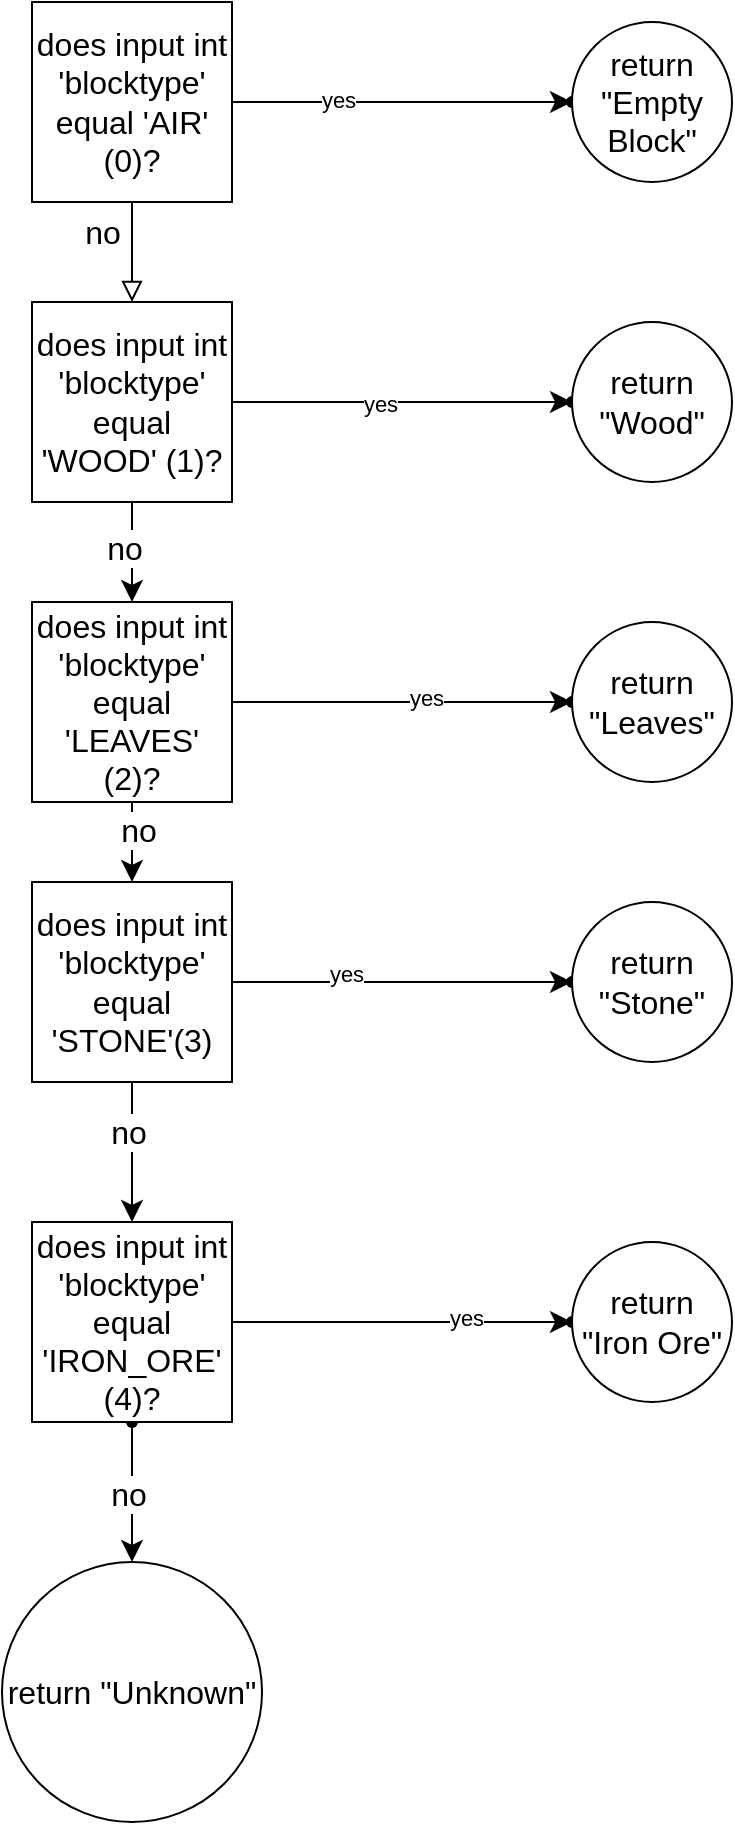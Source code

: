 <mxfile version="21.8.1" type="device">
  <diagram id="C5RBs43oDa-KdzZeNtuy" name="Page-1">
    <mxGraphModel dx="1282" dy="577" grid="1" gridSize="10" guides="1" tooltips="1" connect="1" arrows="1" fold="1" page="1" pageScale="1" pageWidth="827" pageHeight="1169" math="0" shadow="0">
      <root>
        <mxCell id="WIyWlLk6GJQsqaUBKTNV-0" />
        <mxCell id="WIyWlLk6GJQsqaUBKTNV-1" parent="WIyWlLk6GJQsqaUBKTNV-0" />
        <mxCell id="WIyWlLk6GJQsqaUBKTNV-2" value="" style="rounded=0;html=1;jettySize=auto;orthogonalLoop=1;fontSize=11;endArrow=block;endFill=0;endSize=8;strokeWidth=1;shadow=0;labelBackgroundColor=none;edgeStyle=orthogonalEdgeStyle;" parent="WIyWlLk6GJQsqaUBKTNV-1" edge="1">
          <mxGeometry relative="1" as="geometry">
            <mxPoint x="220" y="120" as="sourcePoint" />
            <mxPoint x="220" y="170" as="targetPoint" />
          </mxGeometry>
        </mxCell>
        <mxCell id="Dmv6n7IJ7dX6tq_2Zw9q-16" value="" style="edgeStyle=none;curved=1;rounded=0;orthogonalLoop=1;jettySize=auto;html=1;fontSize=12;startSize=8;endSize=8;" parent="WIyWlLk6GJQsqaUBKTNV-1" source="Dmv6n7IJ7dX6tq_2Zw9q-5" target="Dmv6n7IJ7dX6tq_2Zw9q-15" edge="1">
          <mxGeometry relative="1" as="geometry" />
        </mxCell>
        <mxCell id="Dmv6n7IJ7dX6tq_2Zw9q-17" value="no" style="edgeLabel;html=1;align=center;verticalAlign=middle;resizable=0;points=[];fontSize=16;" parent="Dmv6n7IJ7dX6tq_2Zw9q-16" vertex="1" connectable="0">
          <mxGeometry x="-0.32" y="3" relative="1" as="geometry">
            <mxPoint as="offset" />
          </mxGeometry>
        </mxCell>
        <mxCell id="Dmv6n7IJ7dX6tq_2Zw9q-27" value="" style="edgeStyle=none;curved=1;rounded=0;orthogonalLoop=1;jettySize=auto;html=1;fontSize=12;startSize=8;endSize=8;" parent="WIyWlLk6GJQsqaUBKTNV-1" source="Dmv6n7IJ7dX6tq_2Zw9q-5" target="Dmv6n7IJ7dX6tq_2Zw9q-26" edge="1">
          <mxGeometry relative="1" as="geometry" />
        </mxCell>
        <mxCell id="CCKQvJAvMX6h98q0rVN2-2" value="yes" style="edgeLabel;html=1;align=center;verticalAlign=middle;resizable=0;points=[];" vertex="1" connectable="0" parent="Dmv6n7IJ7dX6tq_2Zw9q-27">
          <mxGeometry x="0.139" y="2" relative="1" as="geometry">
            <mxPoint as="offset" />
          </mxGeometry>
        </mxCell>
        <mxCell id="Dmv6n7IJ7dX6tq_2Zw9q-5" value="does input int &#39;blocktype&#39; equal &#39;LEAVES&#39; (2)?" style="whiteSpace=wrap;html=1;aspect=fixed;fontSize=16;" parent="WIyWlLk6GJQsqaUBKTNV-1" vertex="1">
          <mxGeometry x="170" y="320" width="100" height="100" as="geometry" />
        </mxCell>
        <mxCell id="Dmv6n7IJ7dX6tq_2Zw9q-12" value="" style="edgeStyle=none;curved=1;rounded=0;orthogonalLoop=1;jettySize=auto;html=1;fontSize=12;startSize=8;endSize=8;" parent="WIyWlLk6GJQsqaUBKTNV-1" source="Dmv6n7IJ7dX6tq_2Zw9q-6" target="Dmv6n7IJ7dX6tq_2Zw9q-5" edge="1">
          <mxGeometry relative="1" as="geometry" />
        </mxCell>
        <mxCell id="Dmv6n7IJ7dX6tq_2Zw9q-13" value="no" style="edgeLabel;html=1;align=center;verticalAlign=middle;resizable=0;points=[];fontSize=16;" parent="Dmv6n7IJ7dX6tq_2Zw9q-12" vertex="1" connectable="0">
          <mxGeometry x="-0.08" y="-4" relative="1" as="geometry">
            <mxPoint as="offset" />
          </mxGeometry>
        </mxCell>
        <mxCell id="Dmv6n7IJ7dX6tq_2Zw9q-25" value="" style="edgeStyle=none;curved=1;rounded=0;orthogonalLoop=1;jettySize=auto;html=1;fontSize=12;startSize=8;endSize=8;" parent="WIyWlLk6GJQsqaUBKTNV-1" source="Dmv6n7IJ7dX6tq_2Zw9q-6" target="Dmv6n7IJ7dX6tq_2Zw9q-24" edge="1">
          <mxGeometry relative="1" as="geometry" />
        </mxCell>
        <mxCell id="CCKQvJAvMX6h98q0rVN2-1" value="yes" style="edgeLabel;html=1;align=center;verticalAlign=middle;resizable=0;points=[];" vertex="1" connectable="0" parent="Dmv6n7IJ7dX6tq_2Zw9q-25">
          <mxGeometry x="-0.132" y="-1" relative="1" as="geometry">
            <mxPoint as="offset" />
          </mxGeometry>
        </mxCell>
        <mxCell id="Dmv6n7IJ7dX6tq_2Zw9q-6" value="does input int &#39;blocktype&#39; equal &#39;WOOD&#39; (1)?" style="whiteSpace=wrap;html=1;aspect=fixed;fontSize=16;" parent="WIyWlLk6GJQsqaUBKTNV-1" vertex="1">
          <mxGeometry x="170" y="170" width="100" height="100" as="geometry" />
        </mxCell>
        <mxCell id="Dmv6n7IJ7dX6tq_2Zw9q-8" value="no" style="text;html=1;align=center;verticalAlign=middle;resizable=0;points=[];autosize=1;strokeColor=none;fillColor=none;fontSize=16;" parent="WIyWlLk6GJQsqaUBKTNV-1" vertex="1">
          <mxGeometry x="185" y="120" width="40" height="30" as="geometry" />
        </mxCell>
        <mxCell id="Dmv6n7IJ7dX6tq_2Zw9q-23" value="" style="edgeStyle=none;curved=1;rounded=0;orthogonalLoop=1;jettySize=auto;html=1;fontSize=12;startSize=8;endSize=8;" parent="WIyWlLk6GJQsqaUBKTNV-1" source="Dmv6n7IJ7dX6tq_2Zw9q-14" target="Dmv6n7IJ7dX6tq_2Zw9q-22" edge="1">
          <mxGeometry relative="1" as="geometry" />
        </mxCell>
        <mxCell id="CCKQvJAvMX6h98q0rVN2-0" value="yes" style="edgeLabel;html=1;align=center;verticalAlign=middle;resizable=0;points=[];" vertex="1" connectable="0" parent="Dmv6n7IJ7dX6tq_2Zw9q-23">
          <mxGeometry x="-0.377" y="1" relative="1" as="geometry">
            <mxPoint as="offset" />
          </mxGeometry>
        </mxCell>
        <mxCell id="Dmv6n7IJ7dX6tq_2Zw9q-14" value="does input int &#39;blocktype&#39; equal &#39;AIR&#39; (0)?" style="whiteSpace=wrap;html=1;aspect=fixed;fontSize=16;" parent="WIyWlLk6GJQsqaUBKTNV-1" vertex="1">
          <mxGeometry x="170" y="20" width="100" height="100" as="geometry" />
        </mxCell>
        <mxCell id="Dmv6n7IJ7dX6tq_2Zw9q-19" value="" style="edgeStyle=none;curved=1;rounded=0;orthogonalLoop=1;jettySize=auto;html=1;fontSize=12;startSize=8;endSize=8;" parent="WIyWlLk6GJQsqaUBKTNV-1" source="Dmv6n7IJ7dX6tq_2Zw9q-15" edge="1">
          <mxGeometry relative="1" as="geometry">
            <mxPoint x="220" y="630" as="targetPoint" />
          </mxGeometry>
        </mxCell>
        <mxCell id="Dmv6n7IJ7dX6tq_2Zw9q-20" value="no" style="edgeLabel;html=1;align=center;verticalAlign=middle;resizable=0;points=[];fontSize=16;" parent="Dmv6n7IJ7dX6tq_2Zw9q-19" vertex="1" connectable="0">
          <mxGeometry x="-0.298" y="-2" relative="1" as="geometry">
            <mxPoint as="offset" />
          </mxGeometry>
        </mxCell>
        <mxCell id="Dmv6n7IJ7dX6tq_2Zw9q-29" value="" style="edgeStyle=none;curved=1;rounded=0;orthogonalLoop=1;jettySize=auto;html=1;fontSize=12;startSize=8;endSize=8;" parent="WIyWlLk6GJQsqaUBKTNV-1" source="Dmv6n7IJ7dX6tq_2Zw9q-15" target="Dmv6n7IJ7dX6tq_2Zw9q-28" edge="1">
          <mxGeometry relative="1" as="geometry" />
        </mxCell>
        <mxCell id="CCKQvJAvMX6h98q0rVN2-3" value="yes" style="edgeLabel;html=1;align=center;verticalAlign=middle;resizable=0;points=[];" vertex="1" connectable="0" parent="Dmv6n7IJ7dX6tq_2Zw9q-29">
          <mxGeometry x="-0.332" y="4" relative="1" as="geometry">
            <mxPoint as="offset" />
          </mxGeometry>
        </mxCell>
        <mxCell id="Dmv6n7IJ7dX6tq_2Zw9q-15" value="does input int &#39;blocktype&#39; equal &#39;STONE&#39;(3)" style="whiteSpace=wrap;html=1;aspect=fixed;fontSize=16;" parent="WIyWlLk6GJQsqaUBKTNV-1" vertex="1">
          <mxGeometry x="170" y="460" width="100" height="100" as="geometry" />
        </mxCell>
        <mxCell id="Dmv6n7IJ7dX6tq_2Zw9q-34" value="" style="edgeStyle=none;curved=1;rounded=0;orthogonalLoop=1;jettySize=auto;html=1;fontSize=12;startSize=8;endSize=8;" parent="WIyWlLk6GJQsqaUBKTNV-1" source="Dmv6n7IJ7dX6tq_2Zw9q-18" edge="1">
          <mxGeometry relative="1" as="geometry">
            <mxPoint x="220" y="800" as="targetPoint" />
          </mxGeometry>
        </mxCell>
        <mxCell id="Dmv6n7IJ7dX6tq_2Zw9q-35" value="no" style="edgeLabel;html=1;align=center;verticalAlign=middle;resizable=0;points=[];fontSize=16;" parent="Dmv6n7IJ7dX6tq_2Zw9q-34" vertex="1" connectable="0">
          <mxGeometry x="0.017" y="-2" relative="1" as="geometry">
            <mxPoint as="offset" />
          </mxGeometry>
        </mxCell>
        <mxCell id="Dmv6n7IJ7dX6tq_2Zw9q-18" value="" style="shape=waypoint;sketch=0;size=6;pointerEvents=1;points=[];fillColor=default;resizable=0;rotatable=0;perimeter=centerPerimeter;snapToPoint=1;fontSize=16;" parent="WIyWlLk6GJQsqaUBKTNV-1" vertex="1">
          <mxGeometry x="210" y="720" width="20" height="20" as="geometry" />
        </mxCell>
        <mxCell id="Dmv6n7IJ7dX6tq_2Zw9q-31" value="" style="edgeStyle=none;curved=1;rounded=0;orthogonalLoop=1;jettySize=auto;html=1;fontSize=12;startSize=8;endSize=8;" parent="WIyWlLk6GJQsqaUBKTNV-1" source="Dmv6n7IJ7dX6tq_2Zw9q-21" target="Dmv6n7IJ7dX6tq_2Zw9q-30" edge="1">
          <mxGeometry relative="1" as="geometry" />
        </mxCell>
        <mxCell id="CCKQvJAvMX6h98q0rVN2-4" value="yes" style="edgeLabel;html=1;align=center;verticalAlign=middle;resizable=0;points=[];" vertex="1" connectable="0" parent="Dmv6n7IJ7dX6tq_2Zw9q-31">
          <mxGeometry x="0.374" y="2" relative="1" as="geometry">
            <mxPoint as="offset" />
          </mxGeometry>
        </mxCell>
        <mxCell id="Dmv6n7IJ7dX6tq_2Zw9q-21" value="does input int &#39;blocktype&#39; equal &#39;IRON_ORE&#39; (4)?" style="whiteSpace=wrap;html=1;aspect=fixed;fontSize=16;" parent="WIyWlLk6GJQsqaUBKTNV-1" vertex="1">
          <mxGeometry x="170" y="630" width="100" height="100" as="geometry" />
        </mxCell>
        <mxCell id="Dmv6n7IJ7dX6tq_2Zw9q-22" value="" style="shape=waypoint;sketch=0;size=6;pointerEvents=1;points=[];fillColor=default;resizable=0;rotatable=0;perimeter=centerPerimeter;snapToPoint=1;fontSize=16;" parent="WIyWlLk6GJQsqaUBKTNV-1" vertex="1">
          <mxGeometry x="430" y="60" width="20" height="20" as="geometry" />
        </mxCell>
        <mxCell id="Dmv6n7IJ7dX6tq_2Zw9q-24" value="" style="shape=waypoint;sketch=0;size=6;pointerEvents=1;points=[];fillColor=default;resizable=0;rotatable=0;perimeter=centerPerimeter;snapToPoint=1;fontSize=16;" parent="WIyWlLk6GJQsqaUBKTNV-1" vertex="1">
          <mxGeometry x="430" y="210" width="20" height="20" as="geometry" />
        </mxCell>
        <mxCell id="Dmv6n7IJ7dX6tq_2Zw9q-26" value="" style="shape=waypoint;sketch=0;size=6;pointerEvents=1;points=[];fillColor=default;resizable=0;rotatable=0;perimeter=centerPerimeter;snapToPoint=1;fontSize=16;" parent="WIyWlLk6GJQsqaUBKTNV-1" vertex="1">
          <mxGeometry x="430" y="360" width="20" height="20" as="geometry" />
        </mxCell>
        <mxCell id="Dmv6n7IJ7dX6tq_2Zw9q-28" value="" style="shape=waypoint;sketch=0;size=6;pointerEvents=1;points=[];fillColor=default;resizable=0;rotatable=0;perimeter=centerPerimeter;snapToPoint=1;fontSize=16;" parent="WIyWlLk6GJQsqaUBKTNV-1" vertex="1">
          <mxGeometry x="430" y="500" width="20" height="20" as="geometry" />
        </mxCell>
        <mxCell id="Dmv6n7IJ7dX6tq_2Zw9q-30" value="" style="shape=waypoint;sketch=0;size=6;pointerEvents=1;points=[];fillColor=default;resizable=0;rotatable=0;perimeter=centerPerimeter;snapToPoint=1;fontSize=16;" parent="WIyWlLk6GJQsqaUBKTNV-1" vertex="1">
          <mxGeometry x="430" y="670" width="20" height="20" as="geometry" />
        </mxCell>
        <mxCell id="Dmv6n7IJ7dX6tq_2Zw9q-36" value="return &quot;Unknown&quot;" style="ellipse;whiteSpace=wrap;html=1;aspect=fixed;fontSize=16;" parent="WIyWlLk6GJQsqaUBKTNV-1" vertex="1">
          <mxGeometry x="155" y="800" width="130" height="130" as="geometry" />
        </mxCell>
        <mxCell id="Dmv6n7IJ7dX6tq_2Zw9q-37" value="return &quot;Iron Ore&quot;" style="ellipse;whiteSpace=wrap;html=1;aspect=fixed;fontSize=16;" parent="WIyWlLk6GJQsqaUBKTNV-1" vertex="1">
          <mxGeometry x="440" y="640" width="80" height="80" as="geometry" />
        </mxCell>
        <mxCell id="Dmv6n7IJ7dX6tq_2Zw9q-38" value="return &quot;Stone&quot;" style="ellipse;whiteSpace=wrap;html=1;aspect=fixed;fontSize=16;" parent="WIyWlLk6GJQsqaUBKTNV-1" vertex="1">
          <mxGeometry x="440" y="470" width="80" height="80" as="geometry" />
        </mxCell>
        <mxCell id="Dmv6n7IJ7dX6tq_2Zw9q-39" value="return &quot;Leaves&quot;" style="ellipse;whiteSpace=wrap;html=1;aspect=fixed;fontSize=16;" parent="WIyWlLk6GJQsqaUBKTNV-1" vertex="1">
          <mxGeometry x="440" y="330" width="80" height="80" as="geometry" />
        </mxCell>
        <mxCell id="Dmv6n7IJ7dX6tq_2Zw9q-40" value="return &quot;Wood&quot;" style="ellipse;whiteSpace=wrap;html=1;aspect=fixed;fontSize=16;" parent="WIyWlLk6GJQsqaUBKTNV-1" vertex="1">
          <mxGeometry x="440" y="180" width="80" height="80" as="geometry" />
        </mxCell>
        <mxCell id="Dmv6n7IJ7dX6tq_2Zw9q-41" value="return &quot;Empty Block&quot;" style="ellipse;whiteSpace=wrap;html=1;aspect=fixed;fontSize=16;" parent="WIyWlLk6GJQsqaUBKTNV-1" vertex="1">
          <mxGeometry x="440" y="30" width="80" height="80" as="geometry" />
        </mxCell>
      </root>
    </mxGraphModel>
  </diagram>
</mxfile>
